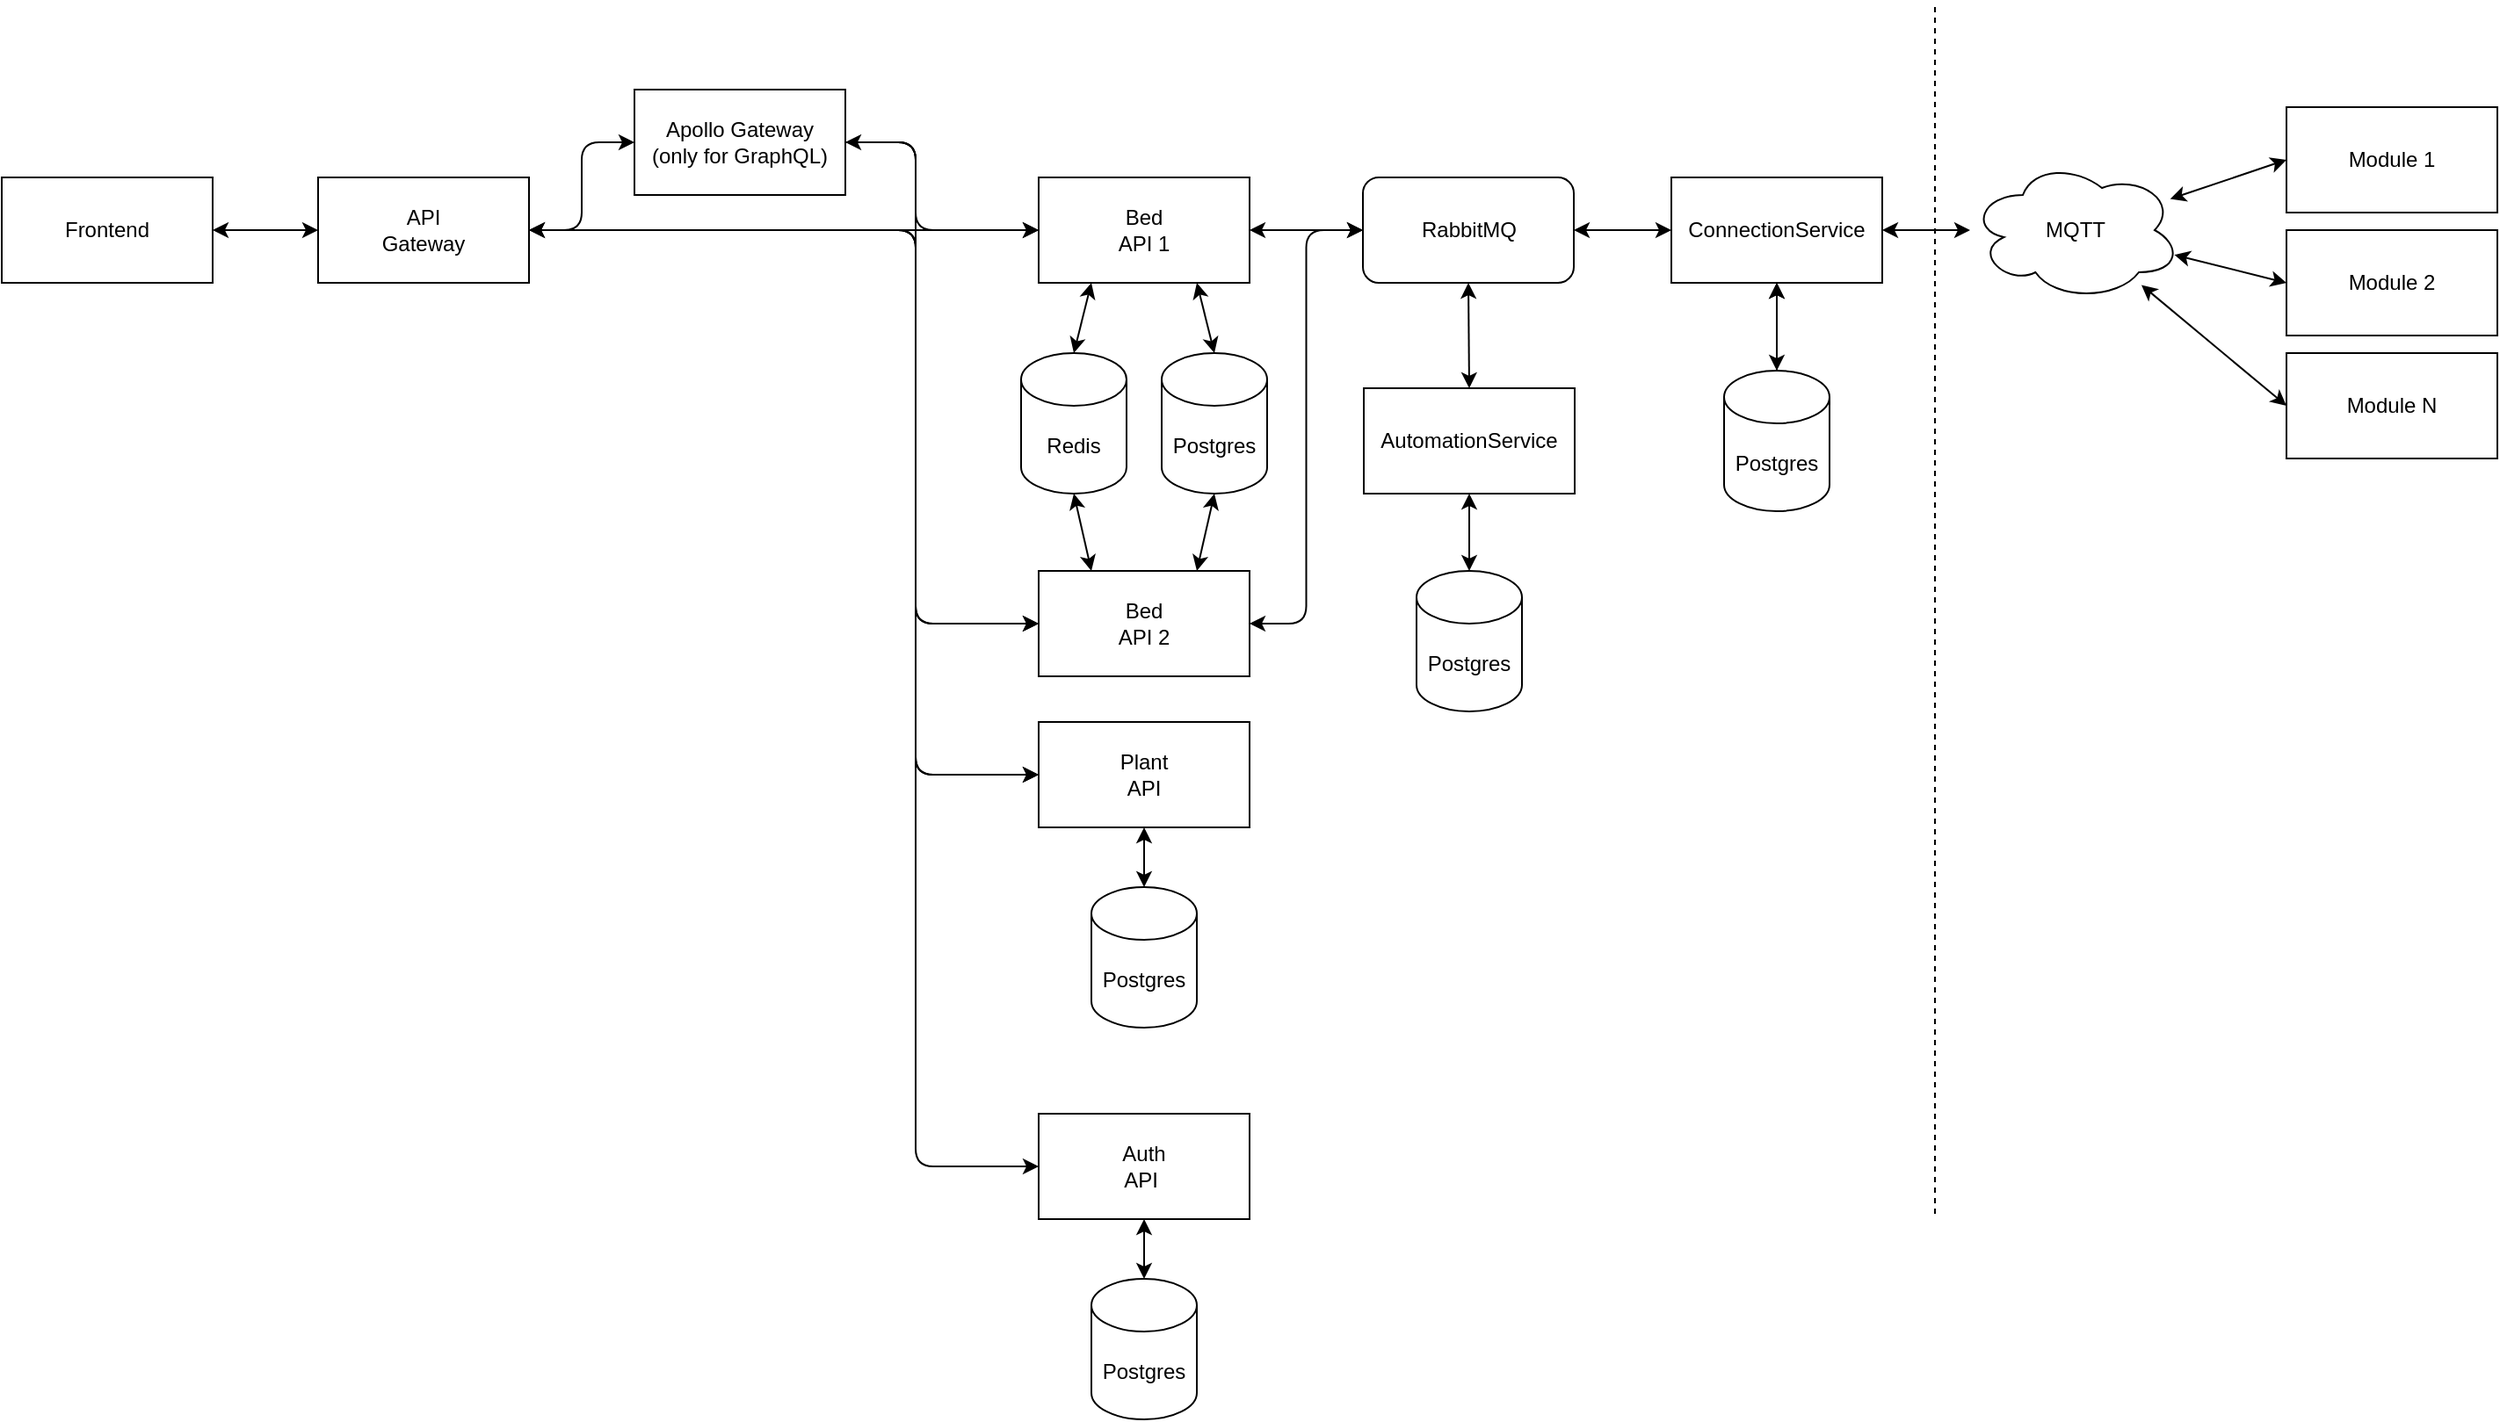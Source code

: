 <mxfile scale="1" border="3" version="24.8.4">
  <diagram name="Page-1" id="IAlaBi5iFq2kDUpkA9bU">
    <mxGraphModel dx="2390" dy="725" grid="1" gridSize="10" guides="1" tooltips="1" connect="1" arrows="1" fold="1" page="1" pageScale="1" pageWidth="1169" pageHeight="827" math="0" shadow="0">
      <root>
        <mxCell id="0" />
        <mxCell id="1" parent="0" />
        <mxCell id="NOuEyFway61NfeCD6qG5-7" style="rounded=0;orthogonalLoop=1;jettySize=auto;html=1;exitX=1;exitY=0.5;exitDx=0;exitDy=0;startArrow=classic;startFill=1;" parent="1" source="NOuEyFway61NfeCD6qG5-3" target="NOuEyFway61NfeCD6qG5-6" edge="1">
          <mxGeometry relative="1" as="geometry" />
        </mxCell>
        <mxCell id="NOuEyFway61NfeCD6qG5-4" value="Module 1" style="rounded=0;whiteSpace=wrap;html=1;" parent="1" vertex="1">
          <mxGeometry x="1030" y="80" width="120" height="60" as="geometry" />
        </mxCell>
        <mxCell id="NOuEyFway61NfeCD6qG5-5" value="Module 2" style="rounded=0;whiteSpace=wrap;html=1;" parent="1" vertex="1">
          <mxGeometry x="1030" y="150" width="120" height="60" as="geometry" />
        </mxCell>
        <mxCell id="NOuEyFway61NfeCD6qG5-8" style="rounded=0;orthogonalLoop=1;jettySize=auto;html=1;entryX=0;entryY=0.5;entryDx=0;entryDy=0;startArrow=classic;startFill=1;" parent="1" source="NOuEyFway61NfeCD6qG5-6" target="NOuEyFway61NfeCD6qG5-4" edge="1">
          <mxGeometry relative="1" as="geometry" />
        </mxCell>
        <mxCell id="NOuEyFway61NfeCD6qG5-9" style="rounded=0;orthogonalLoop=1;jettySize=auto;html=1;entryX=0;entryY=0.5;entryDx=0;entryDy=0;startArrow=classic;startFill=1;" parent="1" source="NOuEyFway61NfeCD6qG5-6" target="NOuEyFway61NfeCD6qG5-5" edge="1">
          <mxGeometry relative="1" as="geometry" />
        </mxCell>
        <mxCell id="NOuEyFway61NfeCD6qG5-6" value="MQTT" style="ellipse;shape=cloud;whiteSpace=wrap;html=1;" parent="1" vertex="1">
          <mxGeometry x="850" y="110" width="120" height="80" as="geometry" />
        </mxCell>
        <mxCell id="68RVFVMOjqvL4zFvRUOc-5" value="Module N" style="rounded=0;whiteSpace=wrap;html=1;" parent="1" vertex="1">
          <mxGeometry x="1030" y="220" width="120" height="60" as="geometry" />
        </mxCell>
        <mxCell id="68RVFVMOjqvL4zFvRUOc-6" style="rounded=0;orthogonalLoop=1;jettySize=auto;html=1;entryX=0;entryY=0.5;entryDx=0;entryDy=0;startArrow=classic;startFill=1;" parent="1" source="NOuEyFway61NfeCD6qG5-6" target="68RVFVMOjqvL4zFvRUOc-5" edge="1">
          <mxGeometry relative="1" as="geometry">
            <mxPoint x="971" y="181" as="sourcePoint" />
            <mxPoint x="1040" y="210" as="targetPoint" />
          </mxGeometry>
        </mxCell>
        <mxCell id="10" style="edgeStyle=none;html=1;exitX=1;exitY=0.5;exitDx=0;exitDy=0;entryX=0;entryY=0.5;entryDx=0;entryDy=0;startArrow=classic;startFill=1;" parent="1" source="NOuEyFway61NfeCD6qG5-1" target="9" edge="1">
          <mxGeometry relative="1" as="geometry" />
        </mxCell>
        <mxCell id="NOuEyFway61NfeCD6qG5-1" value="Frontend" style="rounded=0;whiteSpace=wrap;html=1;" parent="1" vertex="1">
          <mxGeometry x="-270" y="120" width="120" height="60" as="geometry" />
        </mxCell>
        <mxCell id="NOuEyFway61NfeCD6qG5-2" value="Bed&lt;div&gt;API 1&lt;/div&gt;" style="rounded=0;whiteSpace=wrap;html=1;" parent="1" vertex="1">
          <mxGeometry x="320" y="120" width="120" height="60" as="geometry" />
        </mxCell>
        <mxCell id="3" style="edgeStyle=none;html=1;exitX=0.5;exitY=1;exitDx=0;exitDy=0;entryX=0.5;entryY=0;entryDx=0;entryDy=0;startArrow=classic;startFill=1;" parent="1" source="NOuEyFway61NfeCD6qG5-14" target="2" edge="1">
          <mxGeometry relative="1" as="geometry" />
        </mxCell>
        <mxCell id="NOuEyFway61NfeCD6qG5-14" value="RabbitMQ" style="rounded=1;whiteSpace=wrap;html=1;" parent="1" vertex="1">
          <mxGeometry x="504.5" y="120" width="120" height="60" as="geometry" />
        </mxCell>
        <mxCell id="NOuEyFway61NfeCD6qG5-16" style="edgeStyle=orthogonalEdgeStyle;rounded=0;orthogonalLoop=1;jettySize=auto;html=1;exitX=0;exitY=0.5;exitDx=0;exitDy=0;entryX=1;entryY=0.5;entryDx=0;entryDy=0;startArrow=classic;startFill=1;" parent="1" source="NOuEyFway61NfeCD6qG5-14" target="NOuEyFway61NfeCD6qG5-2" edge="1">
          <mxGeometry relative="1" as="geometry" />
        </mxCell>
        <mxCell id="NOuEyFway61NfeCD6qG5-3" value="ConnectionService" style="rounded=0;whiteSpace=wrap;html=1;" parent="1" vertex="1">
          <mxGeometry x="680" y="120" width="120" height="60" as="geometry" />
        </mxCell>
        <mxCell id="NOuEyFway61NfeCD6qG5-15" style="edgeStyle=orthogonalEdgeStyle;rounded=0;orthogonalLoop=1;jettySize=auto;html=1;exitX=1;exitY=0.5;exitDx=0;exitDy=0;entryX=0;entryY=0.5;entryDx=0;entryDy=0;startArrow=classic;startFill=1;" parent="1" source="NOuEyFway61NfeCD6qG5-14" target="NOuEyFway61NfeCD6qG5-3" edge="1">
          <mxGeometry relative="1" as="geometry" />
        </mxCell>
        <mxCell id="23" style="edgeStyle=none;html=1;exitX=0.5;exitY=1;exitDx=0;exitDy=0;exitPerimeter=0;entryX=0.75;entryY=0;entryDx=0;entryDy=0;startArrow=classic;startFill=1;" parent="1" source="NOuEyFway61NfeCD6qG5-32" target="19" edge="1">
          <mxGeometry relative="1" as="geometry" />
        </mxCell>
        <mxCell id="NOuEyFway61NfeCD6qG5-32" value="Postgres" style="shape=cylinder3;whiteSpace=wrap;html=1;boundedLbl=1;backgroundOutline=1;size=15;" parent="1" vertex="1">
          <mxGeometry x="390" y="220" width="60" height="80" as="geometry" />
        </mxCell>
        <mxCell id="NOuEyFway61NfeCD6qG5-33" style="rounded=0;orthogonalLoop=1;jettySize=auto;html=1;exitX=0.75;exitY=1;exitDx=0;exitDy=0;entryX=0.5;entryY=0;entryDx=0;entryDy=0;entryPerimeter=0;startArrow=classic;startFill=1;" parent="1" source="NOuEyFway61NfeCD6qG5-2" target="NOuEyFway61NfeCD6qG5-32" edge="1">
          <mxGeometry relative="1" as="geometry" />
        </mxCell>
        <mxCell id="NOuEyFway61NfeCD6qG5-35" style="rounded=0;orthogonalLoop=1;jettySize=auto;html=1;exitX=0.5;exitY=0;exitDx=0;exitDy=0;exitPerimeter=0;entryX=0.25;entryY=1;entryDx=0;entryDy=0;startArrow=classic;startFill=1;" parent="1" source="NOuEyFway61NfeCD6qG5-34" target="NOuEyFway61NfeCD6qG5-2" edge="1">
          <mxGeometry relative="1" as="geometry" />
        </mxCell>
        <mxCell id="20" style="edgeStyle=none;html=1;exitX=0.5;exitY=1;exitDx=0;exitDy=0;exitPerimeter=0;entryX=0.25;entryY=0;entryDx=0;entryDy=0;startArrow=classic;startFill=1;" parent="1" source="NOuEyFway61NfeCD6qG5-34" target="19" edge="1">
          <mxGeometry relative="1" as="geometry" />
        </mxCell>
        <mxCell id="NOuEyFway61NfeCD6qG5-34" value="Redis" style="shape=cylinder3;whiteSpace=wrap;html=1;boundedLbl=1;backgroundOutline=1;size=15;" parent="1" vertex="1">
          <mxGeometry x="310" y="220" width="60" height="80" as="geometry" />
        </mxCell>
        <mxCell id="13" value="" style="edgeStyle=none;html=1;" parent="1" source="NOuEyFway61NfeCD6qG5-37" target="NOuEyFway61NfeCD6qG5-3" edge="1">
          <mxGeometry relative="1" as="geometry" />
        </mxCell>
        <mxCell id="NOuEyFway61NfeCD6qG5-37" value="Postgres" style="shape=cylinder3;whiteSpace=wrap;html=1;boundedLbl=1;backgroundOutline=1;size=15;strokeColor=#000000;" parent="1" vertex="1">
          <mxGeometry x="710" y="230" width="60" height="80" as="geometry" />
        </mxCell>
        <mxCell id="NOuEyFway61NfeCD6qG5-38" style="edgeStyle=orthogonalEdgeStyle;rounded=0;orthogonalLoop=1;jettySize=auto;html=1;exitX=0.5;exitY=1;exitDx=0;exitDy=0;entryX=0.5;entryY=0;entryDx=0;entryDy=0;entryPerimeter=0;startArrow=classic;startFill=1;strokeColor=#000000;" parent="1" source="NOuEyFway61NfeCD6qG5-3" target="NOuEyFway61NfeCD6qG5-37" edge="1">
          <mxGeometry relative="1" as="geometry" />
        </mxCell>
        <mxCell id="2" value="AutomationService" style="rounded=0;whiteSpace=wrap;html=1;" parent="1" vertex="1">
          <mxGeometry x="505" y="240" width="120" height="60" as="geometry" />
        </mxCell>
        <mxCell id="4" value="Postgres" style="shape=cylinder3;whiteSpace=wrap;html=1;boundedLbl=1;backgroundOutline=1;size=15;" parent="1" vertex="1">
          <mxGeometry x="535" y="344" width="60" height="80" as="geometry" />
        </mxCell>
        <mxCell id="5" style="edgeStyle=none;html=1;exitX=0.5;exitY=1;exitDx=0;exitDy=0;entryX=0.5;entryY=0;entryDx=0;entryDy=0;entryPerimeter=0;startArrow=classic;startFill=1;" parent="1" source="2" target="4" edge="1">
          <mxGeometry relative="1" as="geometry" />
        </mxCell>
        <mxCell id="6" value="Plant&lt;div&gt;API&lt;/div&gt;" style="rounded=0;whiteSpace=wrap;html=1;" parent="1" vertex="1">
          <mxGeometry x="320" y="430" width="120" height="60" as="geometry" />
        </mxCell>
        <mxCell id="7" value="Postgres" style="shape=cylinder3;whiteSpace=wrap;html=1;boundedLbl=1;backgroundOutline=1;size=15;" parent="1" vertex="1">
          <mxGeometry x="350" y="524" width="60" height="80" as="geometry" />
        </mxCell>
        <mxCell id="8" style="edgeStyle=none;html=1;exitX=0.5;exitY=1;exitDx=0;exitDy=0;entryX=0.5;entryY=0;entryDx=0;entryDy=0;entryPerimeter=0;startArrow=classic;startFill=1;" parent="1" source="6" target="7" edge="1">
          <mxGeometry relative="1" as="geometry" />
        </mxCell>
        <mxCell id="11" style="edgeStyle=none;html=1;exitX=1;exitY=0.5;exitDx=0;exitDy=0;entryX=0;entryY=0.5;entryDx=0;entryDy=0;rounded=0;curved=0;startArrow=classic;startFill=1;" parent="1" source="9" target="NOuEyFway61NfeCD6qG5-2" edge="1">
          <mxGeometry relative="1" as="geometry" />
        </mxCell>
        <mxCell id="12" style="edgeStyle=orthogonalEdgeStyle;html=1;exitX=1;exitY=0.5;exitDx=0;exitDy=0;entryX=0;entryY=0.5;entryDx=0;entryDy=0;rounded=1;curved=0;" parent="1" source="9" target="6" edge="1">
          <mxGeometry relative="1" as="geometry">
            <Array as="points">
              <mxPoint x="250" y="150" />
              <mxPoint x="250" y="460" />
            </Array>
          </mxGeometry>
        </mxCell>
        <mxCell id="36" style="edgeStyle=orthogonalEdgeStyle;html=1;exitX=1;exitY=0.5;exitDx=0;exitDy=0;entryX=0;entryY=0.5;entryDx=0;entryDy=0;" parent="1" source="9" target="30" edge="1">
          <mxGeometry relative="1" as="geometry">
            <Array as="points">
              <mxPoint x="250" y="150" />
              <mxPoint x="250" y="683" />
            </Array>
            <mxPoint x="380" y="700" as="targetPoint" />
          </mxGeometry>
        </mxCell>
        <mxCell id="38" style="edgeStyle=orthogonalEdgeStyle;html=1;exitX=1;exitY=0.5;exitDx=0;exitDy=0;entryX=0;entryY=0.5;entryDx=0;entryDy=0;" parent="1" source="9" target="37" edge="1">
          <mxGeometry relative="1" as="geometry" />
        </mxCell>
        <mxCell id="9" value="API&lt;div&gt;Gateway&lt;/div&gt;" style="rounded=0;whiteSpace=wrap;html=1;" parent="1" vertex="1">
          <mxGeometry x="-90" y="120" width="120" height="60" as="geometry" />
        </mxCell>
        <mxCell id="18" value="" style="endArrow=none;dashed=1;html=1;" parent="1" edge="1">
          <mxGeometry width="50" height="50" relative="1" as="geometry">
            <mxPoint x="830" y="710" as="sourcePoint" />
            <mxPoint x="830" y="20" as="targetPoint" />
          </mxGeometry>
        </mxCell>
        <mxCell id="24" style="edgeStyle=orthogonalEdgeStyle;html=1;exitX=0;exitY=0.5;exitDx=0;exitDy=0;entryX=1;entryY=0.5;entryDx=0;entryDy=0;rounded=1;curved=0;startArrow=classic;startFill=1;" parent="1" source="19" target="9" edge="1">
          <mxGeometry relative="1" as="geometry">
            <Array as="points">
              <mxPoint x="250" y="374" />
              <mxPoint x="250" y="150" />
            </Array>
          </mxGeometry>
        </mxCell>
        <mxCell id="25" style="edgeStyle=orthogonalEdgeStyle;html=1;exitX=1;exitY=0.5;exitDx=0;exitDy=0;entryX=0;entryY=0.5;entryDx=0;entryDy=0;startArrow=classic;startFill=1;" parent="1" source="19" target="NOuEyFway61NfeCD6qG5-14" edge="1">
          <mxGeometry relative="1" as="geometry" />
        </mxCell>
        <mxCell id="19" value="Bed&lt;div&gt;API 2&lt;/div&gt;" style="rounded=0;whiteSpace=wrap;html=1;" parent="1" vertex="1">
          <mxGeometry x="320" y="344" width="120" height="60" as="geometry" />
        </mxCell>
        <mxCell id="30" value="Auth&lt;div&gt;API&amp;nbsp;&lt;/div&gt;" style="rounded=0;whiteSpace=wrap;html=1;" parent="1" vertex="1">
          <mxGeometry x="320" y="653" width="120" height="60" as="geometry" />
        </mxCell>
        <mxCell id="31" value="Postgres" style="shape=cylinder3;whiteSpace=wrap;html=1;boundedLbl=1;backgroundOutline=1;size=15;" parent="1" vertex="1">
          <mxGeometry x="350" y="747" width="60" height="80" as="geometry" />
        </mxCell>
        <mxCell id="32" style="edgeStyle=none;html=1;exitX=0.5;exitY=1;exitDx=0;exitDy=0;entryX=0.5;entryY=0;entryDx=0;entryDy=0;entryPerimeter=0;startArrow=classic;startFill=1;" parent="1" source="30" target="31" edge="1">
          <mxGeometry relative="1" as="geometry" />
        </mxCell>
        <mxCell id="39" style="edgeStyle=orthogonalEdgeStyle;html=1;exitX=1;exitY=0.5;exitDx=0;exitDy=0;entryX=0;entryY=0.5;entryDx=0;entryDy=0;" parent="1" source="37" target="NOuEyFway61NfeCD6qG5-2" edge="1">
          <mxGeometry relative="1" as="geometry">
            <Array as="points">
              <mxPoint x="250" y="100" />
              <mxPoint x="250" y="150" />
            </Array>
          </mxGeometry>
        </mxCell>
        <mxCell id="40" style="edgeStyle=orthogonalEdgeStyle;html=1;exitX=1;exitY=0.5;exitDx=0;exitDy=0;entryX=0;entryY=0.5;entryDx=0;entryDy=0;" parent="1" source="37" target="19" edge="1">
          <mxGeometry relative="1" as="geometry">
            <Array as="points">
              <mxPoint x="250" y="100" />
              <mxPoint x="250" y="374" />
            </Array>
          </mxGeometry>
        </mxCell>
        <mxCell id="41" style="edgeStyle=orthogonalEdgeStyle;html=1;exitX=1;exitY=0.5;exitDx=0;exitDy=0;entryX=0;entryY=0.5;entryDx=0;entryDy=0;startArrow=classic;startFill=1;" parent="1" source="37" target="6" edge="1">
          <mxGeometry relative="1" as="geometry">
            <Array as="points">
              <mxPoint x="250" y="100" />
              <mxPoint x="250" y="460" />
            </Array>
          </mxGeometry>
        </mxCell>
        <mxCell id="37" value="Apollo Gateway&lt;div&gt;(only for GraphQL)&lt;/div&gt;" style="rounded=0;whiteSpace=wrap;html=1;" parent="1" vertex="1">
          <mxGeometry x="90" y="70" width="120" height="60" as="geometry" />
        </mxCell>
      </root>
    </mxGraphModel>
  </diagram>
</mxfile>
